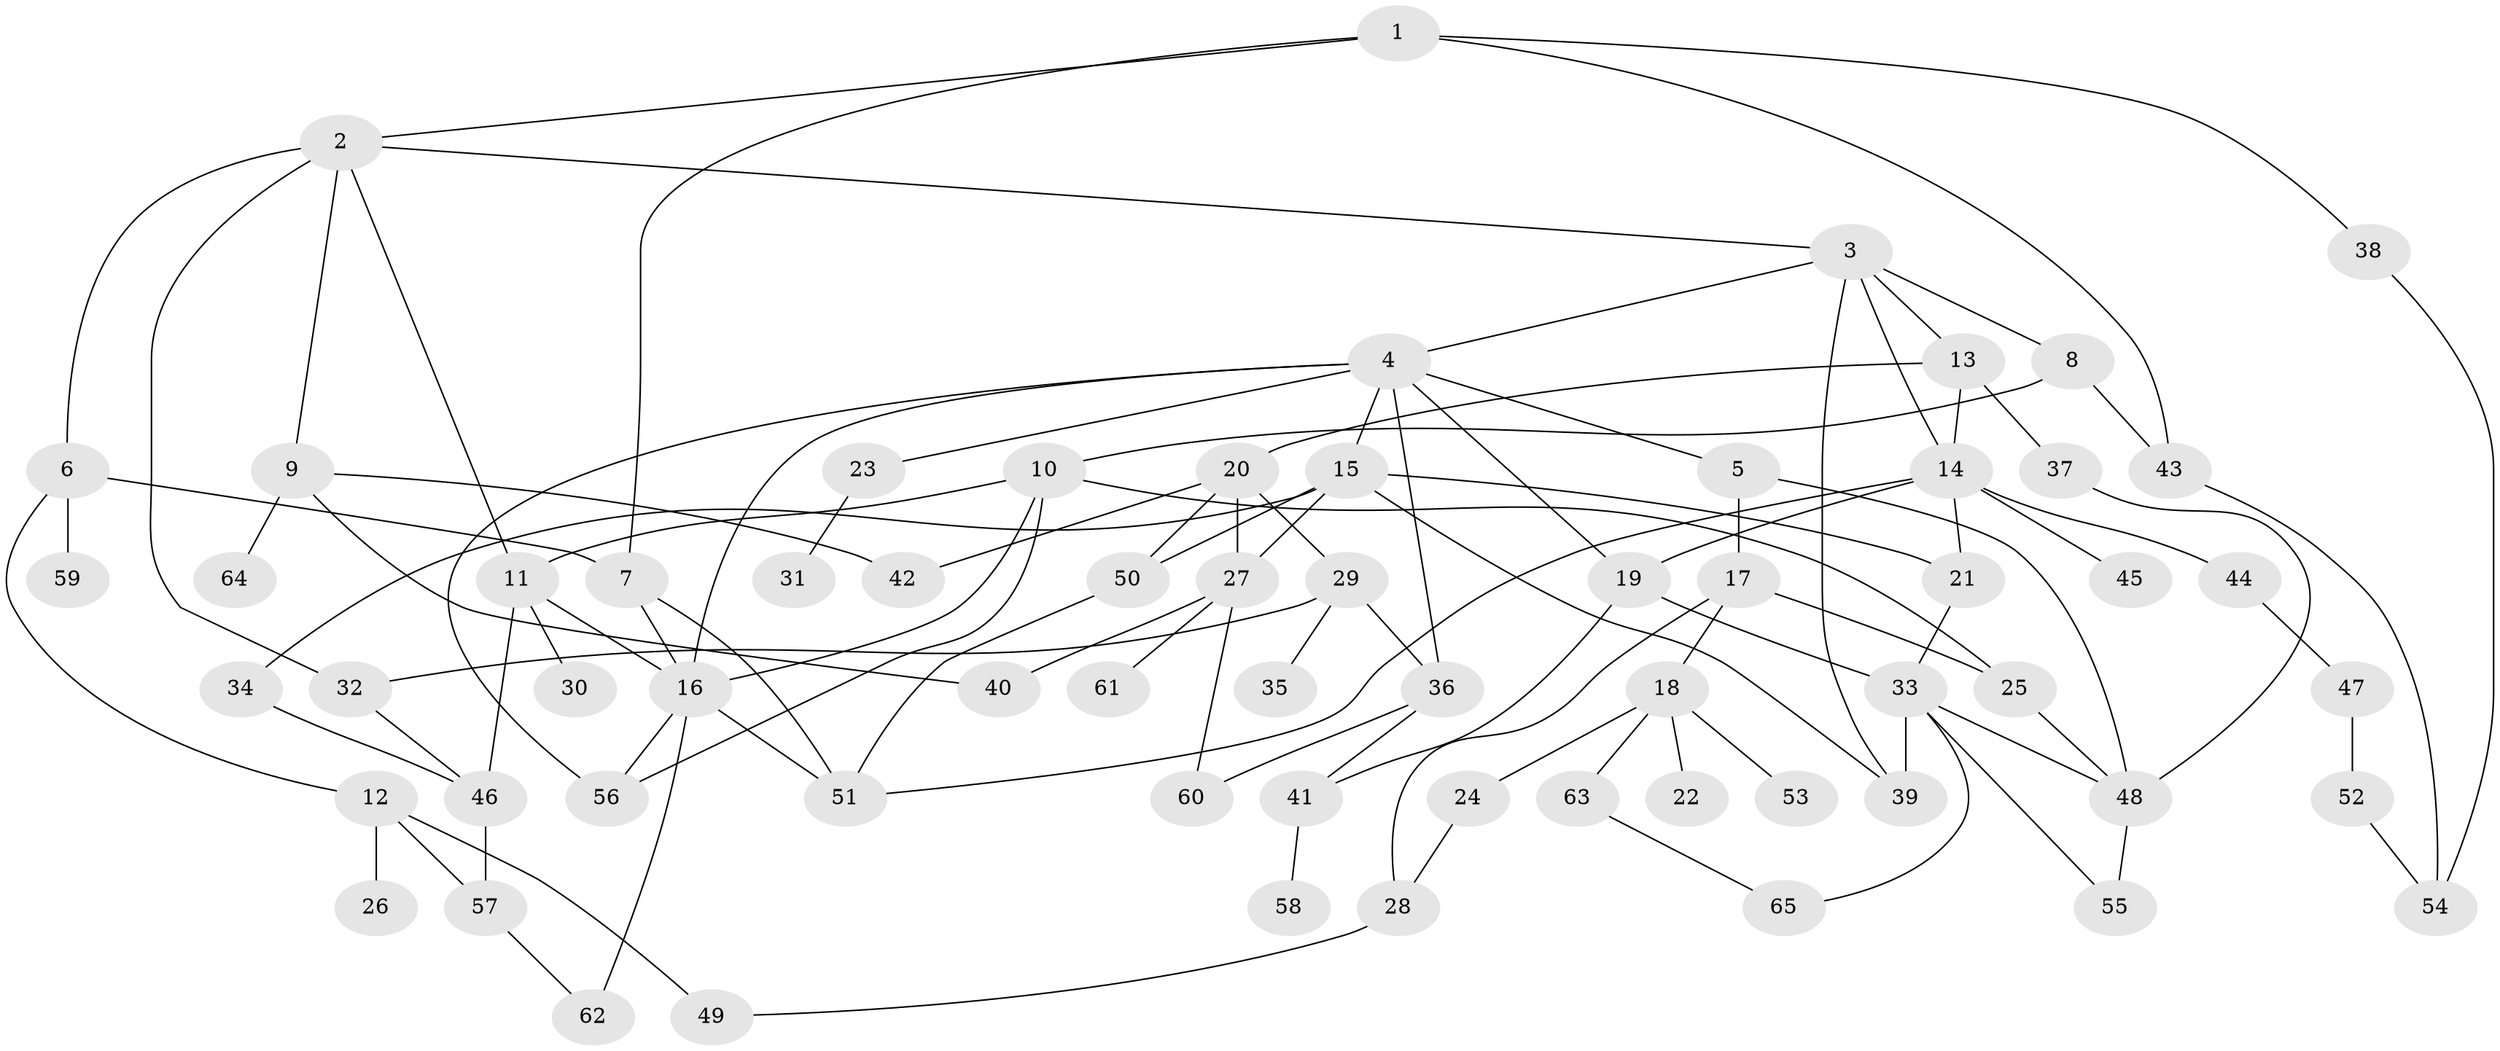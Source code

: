 // original degree distribution, {3: 0.205607476635514, 7: 0.018691588785046728, 8: 0.009345794392523364, 4: 0.1308411214953271, 1: 0.27102803738317754, 5: 0.08411214953271028, 6: 0.037383177570093455, 2: 0.24299065420560748}
// Generated by graph-tools (version 1.1) at 2025/48/03/04/25 22:48:42]
// undirected, 65 vertices, 103 edges
graph export_dot {
  node [color=gray90,style=filled];
  1;
  2;
  3;
  4;
  5;
  6;
  7;
  8;
  9;
  10;
  11;
  12;
  13;
  14;
  15;
  16;
  17;
  18;
  19;
  20;
  21;
  22;
  23;
  24;
  25;
  26;
  27;
  28;
  29;
  30;
  31;
  32;
  33;
  34;
  35;
  36;
  37;
  38;
  39;
  40;
  41;
  42;
  43;
  44;
  45;
  46;
  47;
  48;
  49;
  50;
  51;
  52;
  53;
  54;
  55;
  56;
  57;
  58;
  59;
  60;
  61;
  62;
  63;
  64;
  65;
  1 -- 2 [weight=1.0];
  1 -- 7 [weight=1.0];
  1 -- 38 [weight=1.0];
  1 -- 43 [weight=1.0];
  2 -- 3 [weight=1.0];
  2 -- 6 [weight=1.0];
  2 -- 9 [weight=1.0];
  2 -- 11 [weight=1.0];
  2 -- 32 [weight=1.0];
  3 -- 4 [weight=1.0];
  3 -- 8 [weight=1.0];
  3 -- 13 [weight=1.0];
  3 -- 14 [weight=1.0];
  3 -- 39 [weight=1.0];
  4 -- 5 [weight=1.0];
  4 -- 15 [weight=1.0];
  4 -- 16 [weight=1.0];
  4 -- 19 [weight=1.0];
  4 -- 23 [weight=1.0];
  4 -- 36 [weight=1.0];
  4 -- 56 [weight=1.0];
  5 -- 17 [weight=1.0];
  5 -- 48 [weight=1.0];
  6 -- 7 [weight=1.0];
  6 -- 12 [weight=1.0];
  6 -- 59 [weight=1.0];
  7 -- 16 [weight=1.0];
  7 -- 51 [weight=1.0];
  8 -- 10 [weight=1.0];
  8 -- 43 [weight=1.0];
  9 -- 40 [weight=1.0];
  9 -- 42 [weight=1.0];
  9 -- 64 [weight=1.0];
  10 -- 11 [weight=1.0];
  10 -- 16 [weight=1.0];
  10 -- 25 [weight=1.0];
  10 -- 56 [weight=1.0];
  11 -- 16 [weight=1.0];
  11 -- 30 [weight=1.0];
  11 -- 46 [weight=1.0];
  12 -- 26 [weight=1.0];
  12 -- 49 [weight=1.0];
  12 -- 57 [weight=1.0];
  13 -- 14 [weight=1.0];
  13 -- 20 [weight=1.0];
  13 -- 37 [weight=1.0];
  14 -- 19 [weight=1.0];
  14 -- 21 [weight=1.0];
  14 -- 44 [weight=1.0];
  14 -- 45 [weight=1.0];
  14 -- 51 [weight=1.0];
  15 -- 21 [weight=1.0];
  15 -- 27 [weight=1.0];
  15 -- 34 [weight=1.0];
  15 -- 39 [weight=1.0];
  15 -- 50 [weight=1.0];
  16 -- 51 [weight=1.0];
  16 -- 56 [weight=1.0];
  16 -- 62 [weight=1.0];
  17 -- 18 [weight=1.0];
  17 -- 25 [weight=1.0];
  17 -- 28 [weight=1.0];
  18 -- 22 [weight=1.0];
  18 -- 24 [weight=1.0];
  18 -- 53 [weight=1.0];
  18 -- 63 [weight=1.0];
  19 -- 33 [weight=2.0];
  19 -- 41 [weight=1.0];
  20 -- 27 [weight=2.0];
  20 -- 29 [weight=1.0];
  20 -- 42 [weight=1.0];
  20 -- 50 [weight=1.0];
  21 -- 33 [weight=1.0];
  23 -- 31 [weight=1.0];
  24 -- 28 [weight=1.0];
  25 -- 48 [weight=1.0];
  27 -- 40 [weight=1.0];
  27 -- 60 [weight=1.0];
  27 -- 61 [weight=1.0];
  28 -- 49 [weight=1.0];
  29 -- 32 [weight=1.0];
  29 -- 35 [weight=1.0];
  29 -- 36 [weight=1.0];
  32 -- 46 [weight=1.0];
  33 -- 39 [weight=1.0];
  33 -- 48 [weight=1.0];
  33 -- 55 [weight=1.0];
  33 -- 65 [weight=1.0];
  34 -- 46 [weight=1.0];
  36 -- 41 [weight=1.0];
  36 -- 60 [weight=1.0];
  37 -- 48 [weight=1.0];
  38 -- 54 [weight=1.0];
  41 -- 58 [weight=1.0];
  43 -- 54 [weight=1.0];
  44 -- 47 [weight=1.0];
  46 -- 57 [weight=1.0];
  47 -- 52 [weight=1.0];
  48 -- 55 [weight=1.0];
  50 -- 51 [weight=1.0];
  52 -- 54 [weight=1.0];
  57 -- 62 [weight=1.0];
  63 -- 65 [weight=1.0];
}
